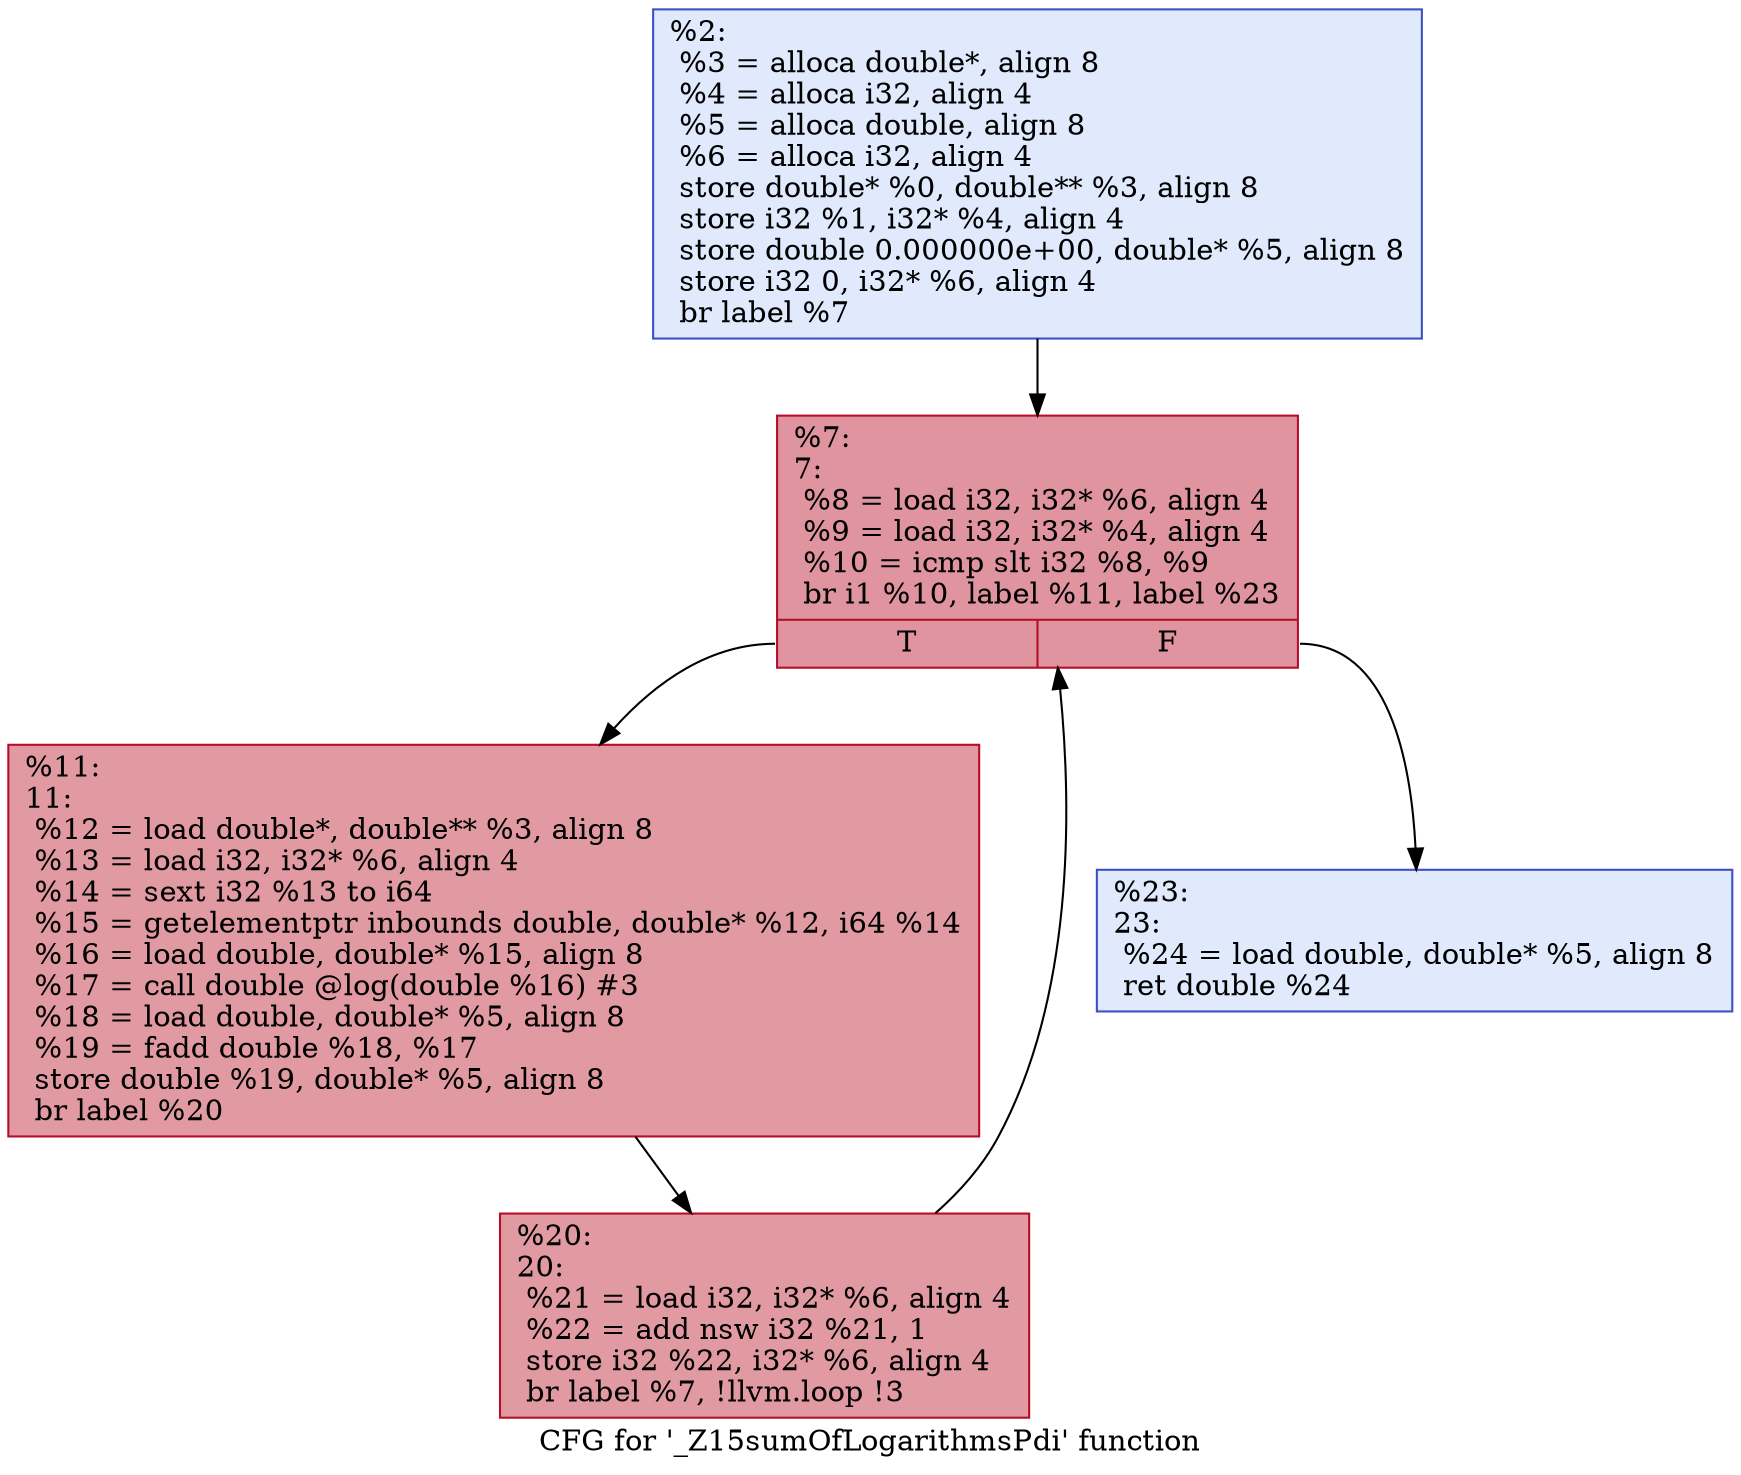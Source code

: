 digraph "CFG for '_Z15sumOfLogarithmsPdi' function" {
	label="CFG for '_Z15sumOfLogarithmsPdi' function";

	Node0x23b3a8a12f0 [shape=record,color="#3d50c3ff", style=filled, fillcolor="#b9d0f970",label="{%2:\l  %3 = alloca double*, align 8\l  %4 = alloca i32, align 4\l  %5 = alloca double, align 8\l  %6 = alloca i32, align 4\l  store double* %0, double** %3, align 8\l  store i32 %1, i32* %4, align 4\l  store double 0.000000e+00, double* %5, align 8\l  store i32 0, i32* %6, align 4\l  br label %7\l}"];
	Node0x23b3a8a12f0 -> Node0x23b3a8a0940;
	Node0x23b3a8a0940 [shape=record,color="#b70d28ff", style=filled, fillcolor="#b70d2870",label="{%7:\l7:                                                \l  %8 = load i32, i32* %6, align 4\l  %9 = load i32, i32* %4, align 4\l  %10 = icmp slt i32 %8, %9\l  br i1 %10, label %11, label %23\l|{<s0>T|<s1>F}}"];
	Node0x23b3a8a0940:s0 -> Node0x23b3a8a1160;
	Node0x23b3a8a0940:s1 -> Node0x23b3a8a1a70;
	Node0x23b3a8a1160 [shape=record,color="#b70d28ff", style=filled, fillcolor="#bb1b2c70",label="{%11:\l11:                                               \l  %12 = load double*, double** %3, align 8\l  %13 = load i32, i32* %6, align 4\l  %14 = sext i32 %13 to i64\l  %15 = getelementptr inbounds double, double* %12, i64 %14\l  %16 = load double, double* %15, align 8\l  %17 = call double @log(double %16) #3\l  %18 = load double, double* %5, align 8\l  %19 = fadd double %18, %17\l  store double %19, double* %5, align 8\l  br label %20\l}"];
	Node0x23b3a8a1160 -> Node0x23b3a8a0c10;
	Node0x23b3a8a0c10 [shape=record,color="#b70d28ff", style=filled, fillcolor="#bb1b2c70",label="{%20:\l20:                                               \l  %21 = load i32, i32* %6, align 4\l  %22 = add nsw i32 %21, 1\l  store i32 %22, i32* %6, align 4\l  br label %7, !llvm.loop !3\l}"];
	Node0x23b3a8a0c10 -> Node0x23b3a8a0940;
	Node0x23b3a8a1a70 [shape=record,color="#3d50c3ff", style=filled, fillcolor="#b9d0f970",label="{%23:\l23:                                               \l  %24 = load double, double* %5, align 8\l  ret double %24\l}"];
}
